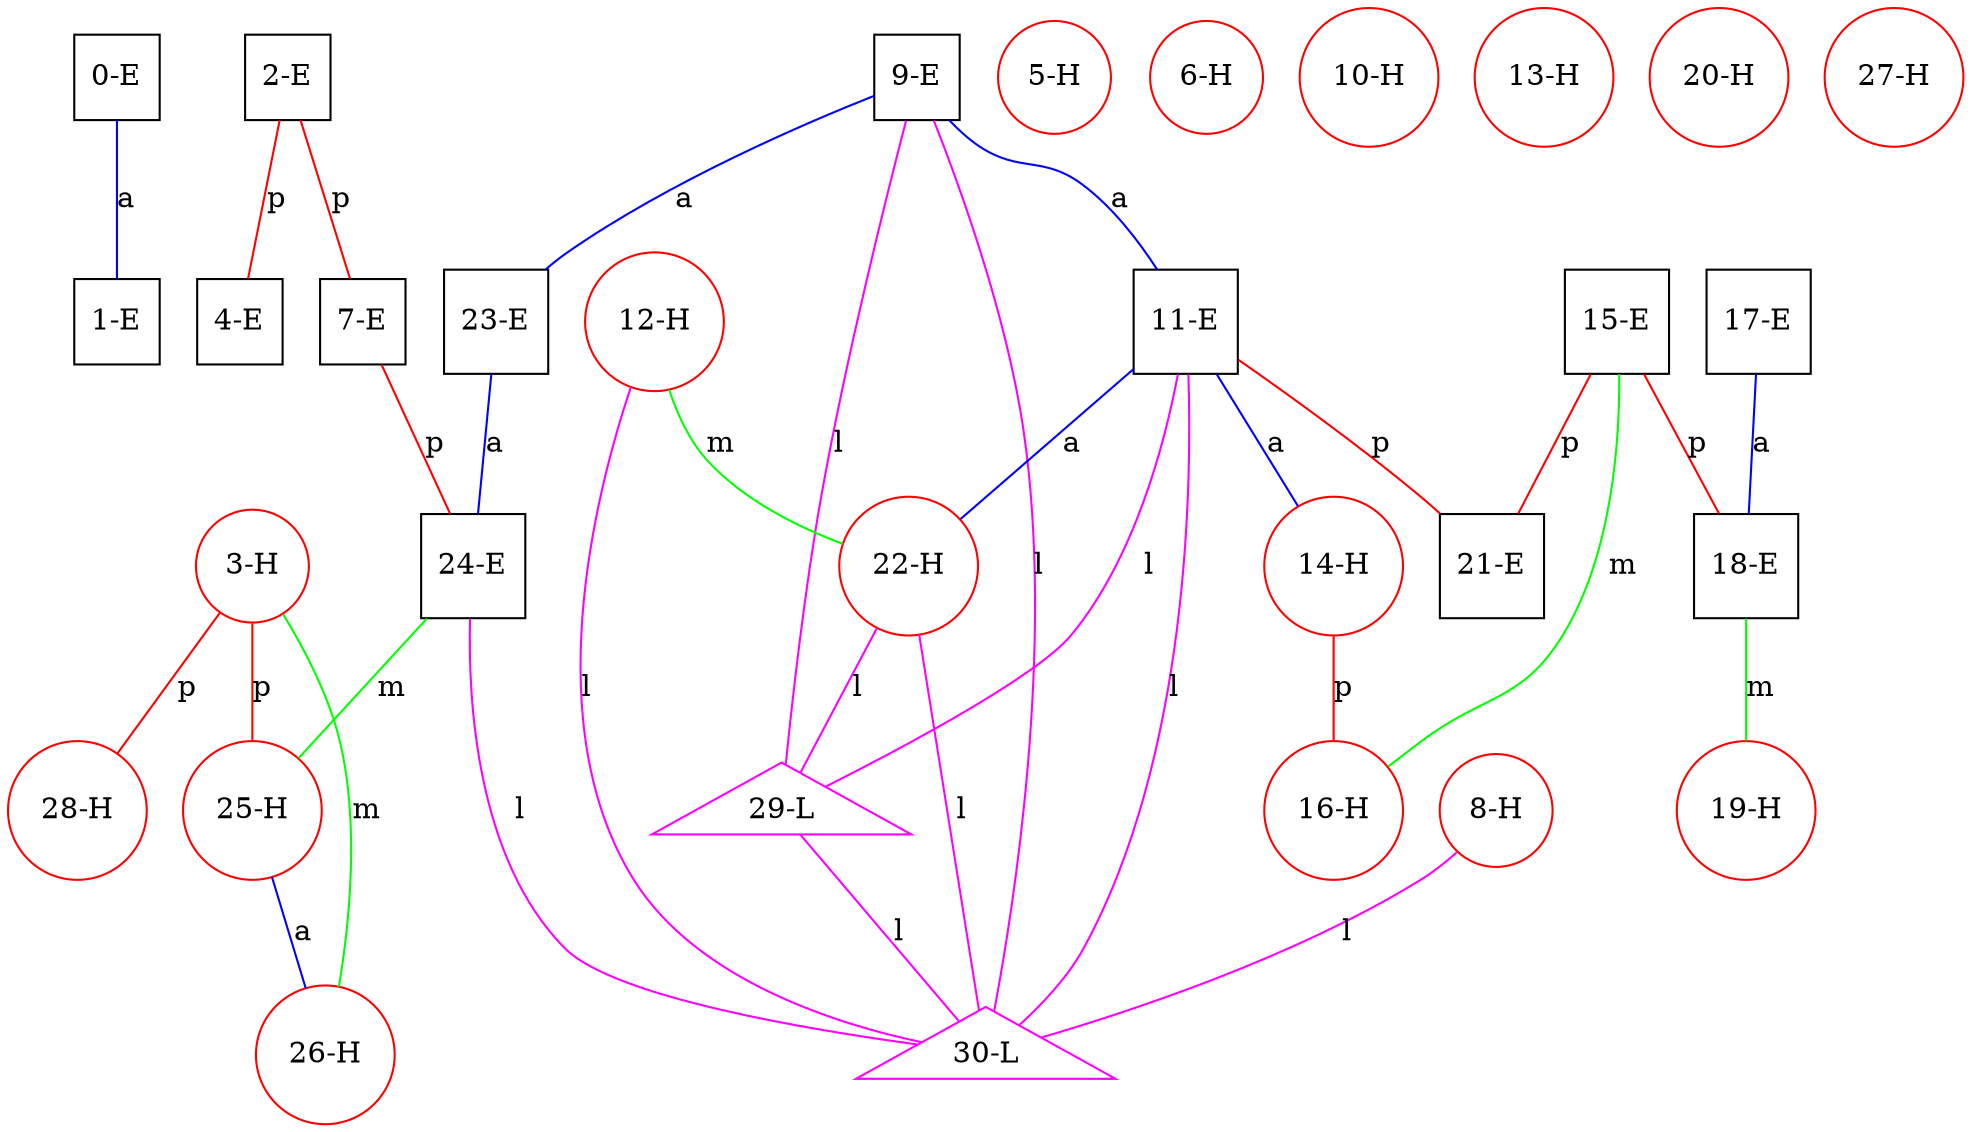 graph ProteinGraph {
    0 [label="0-E" shape=square color=black];
    1 [label="1-E" shape=square color=black];
    2 [label="2-E" shape=square color=black];
    3 [label="3-H" shape=circle color=red];
    4 [label="4-E" shape=square color=black];
    5 [label="5-H" shape=circle color=red];
    6 [label="6-H" shape=circle color=red];
    7 [label="7-E" shape=square color=black];
    8 [label="8-H" shape=circle color=red];
    9 [label="9-E" shape=square color=black];
    10 [label="10-H" shape=circle color=red];
    11 [label="11-E" shape=square color=black];
    12 [label="12-H" shape=circle color=red];
    13 [label="13-H" shape=circle color=red];
    14 [label="14-H" shape=circle color=red];
    15 [label="15-E" shape=square color=black];
    16 [label="16-H" shape=circle color=red];
    17 [label="17-E" shape=square color=black];
    18 [label="18-E" shape=square color=black];
    19 [label="19-H" shape=circle color=red];
    20 [label="20-H" shape=circle color=red];
    21 [label="21-E" shape=square color=black];
    22 [label="22-H" shape=circle color=red];
    23 [label="23-E" shape=square color=black];
    24 [label="24-E" shape=square color=black];
    25 [label="25-H" shape=circle color=red];
    26 [label="26-H" shape=circle color=red];
    27 [label="27-H" shape=circle color=red];
    28 [label="28-H" shape=circle color=red];
    29 [label="29-L" shape=triangle color=magenta];
    30 [label="30-L" shape=triangle color=magenta];
    0 -- 1 [label="a" color=blue];
    2 -- 4 [label="p" color=red];
    2 -- 7 [label="p" color=red];
    3 -- 25 [label="p" color=red];
    3 -- 26 [label="m" color=green];
    3 -- 28 [label="p" color=red];
    7 -- 24 [label="p" color=red];
    8 -- 30 [label="l" color=magenta];
    9 -- 11 [label="a" color=blue];
    9 -- 23 [label="a" color=blue];
    9 -- 29 [label="l" color=magenta];
    9 -- 30 [label="l" color=magenta];
    11 -- 14 [label="a" color=blue];
    11 -- 21 [label="p" color=red];
    11 -- 22 [label="a" color=blue];
    11 -- 29 [label="l" color=magenta];
    11 -- 30 [label="l" color=magenta];
    12 -- 22 [label="m" color=green];
    12 -- 30 [label="l" color=magenta];
    14 -- 16 [label="p" color=red];
    15 -- 16 [label="m" color=green];
    15 -- 18 [label="p" color=red];
    15 -- 21 [label="p" color=red];
    17 -- 18 [label="a" color=blue];
    18 -- 19 [label="m" color=green];
    22 -- 29 [label="l" color=magenta];
    22 -- 30 [label="l" color=magenta];
    23 -- 24 [label="a" color=blue];
    24 -- 25 [label="m" color=green];
    24 -- 30 [label="l" color=magenta];
    25 -- 26 [label="a" color=blue];
    29 -- 30 [label="l" color=magenta];
}
